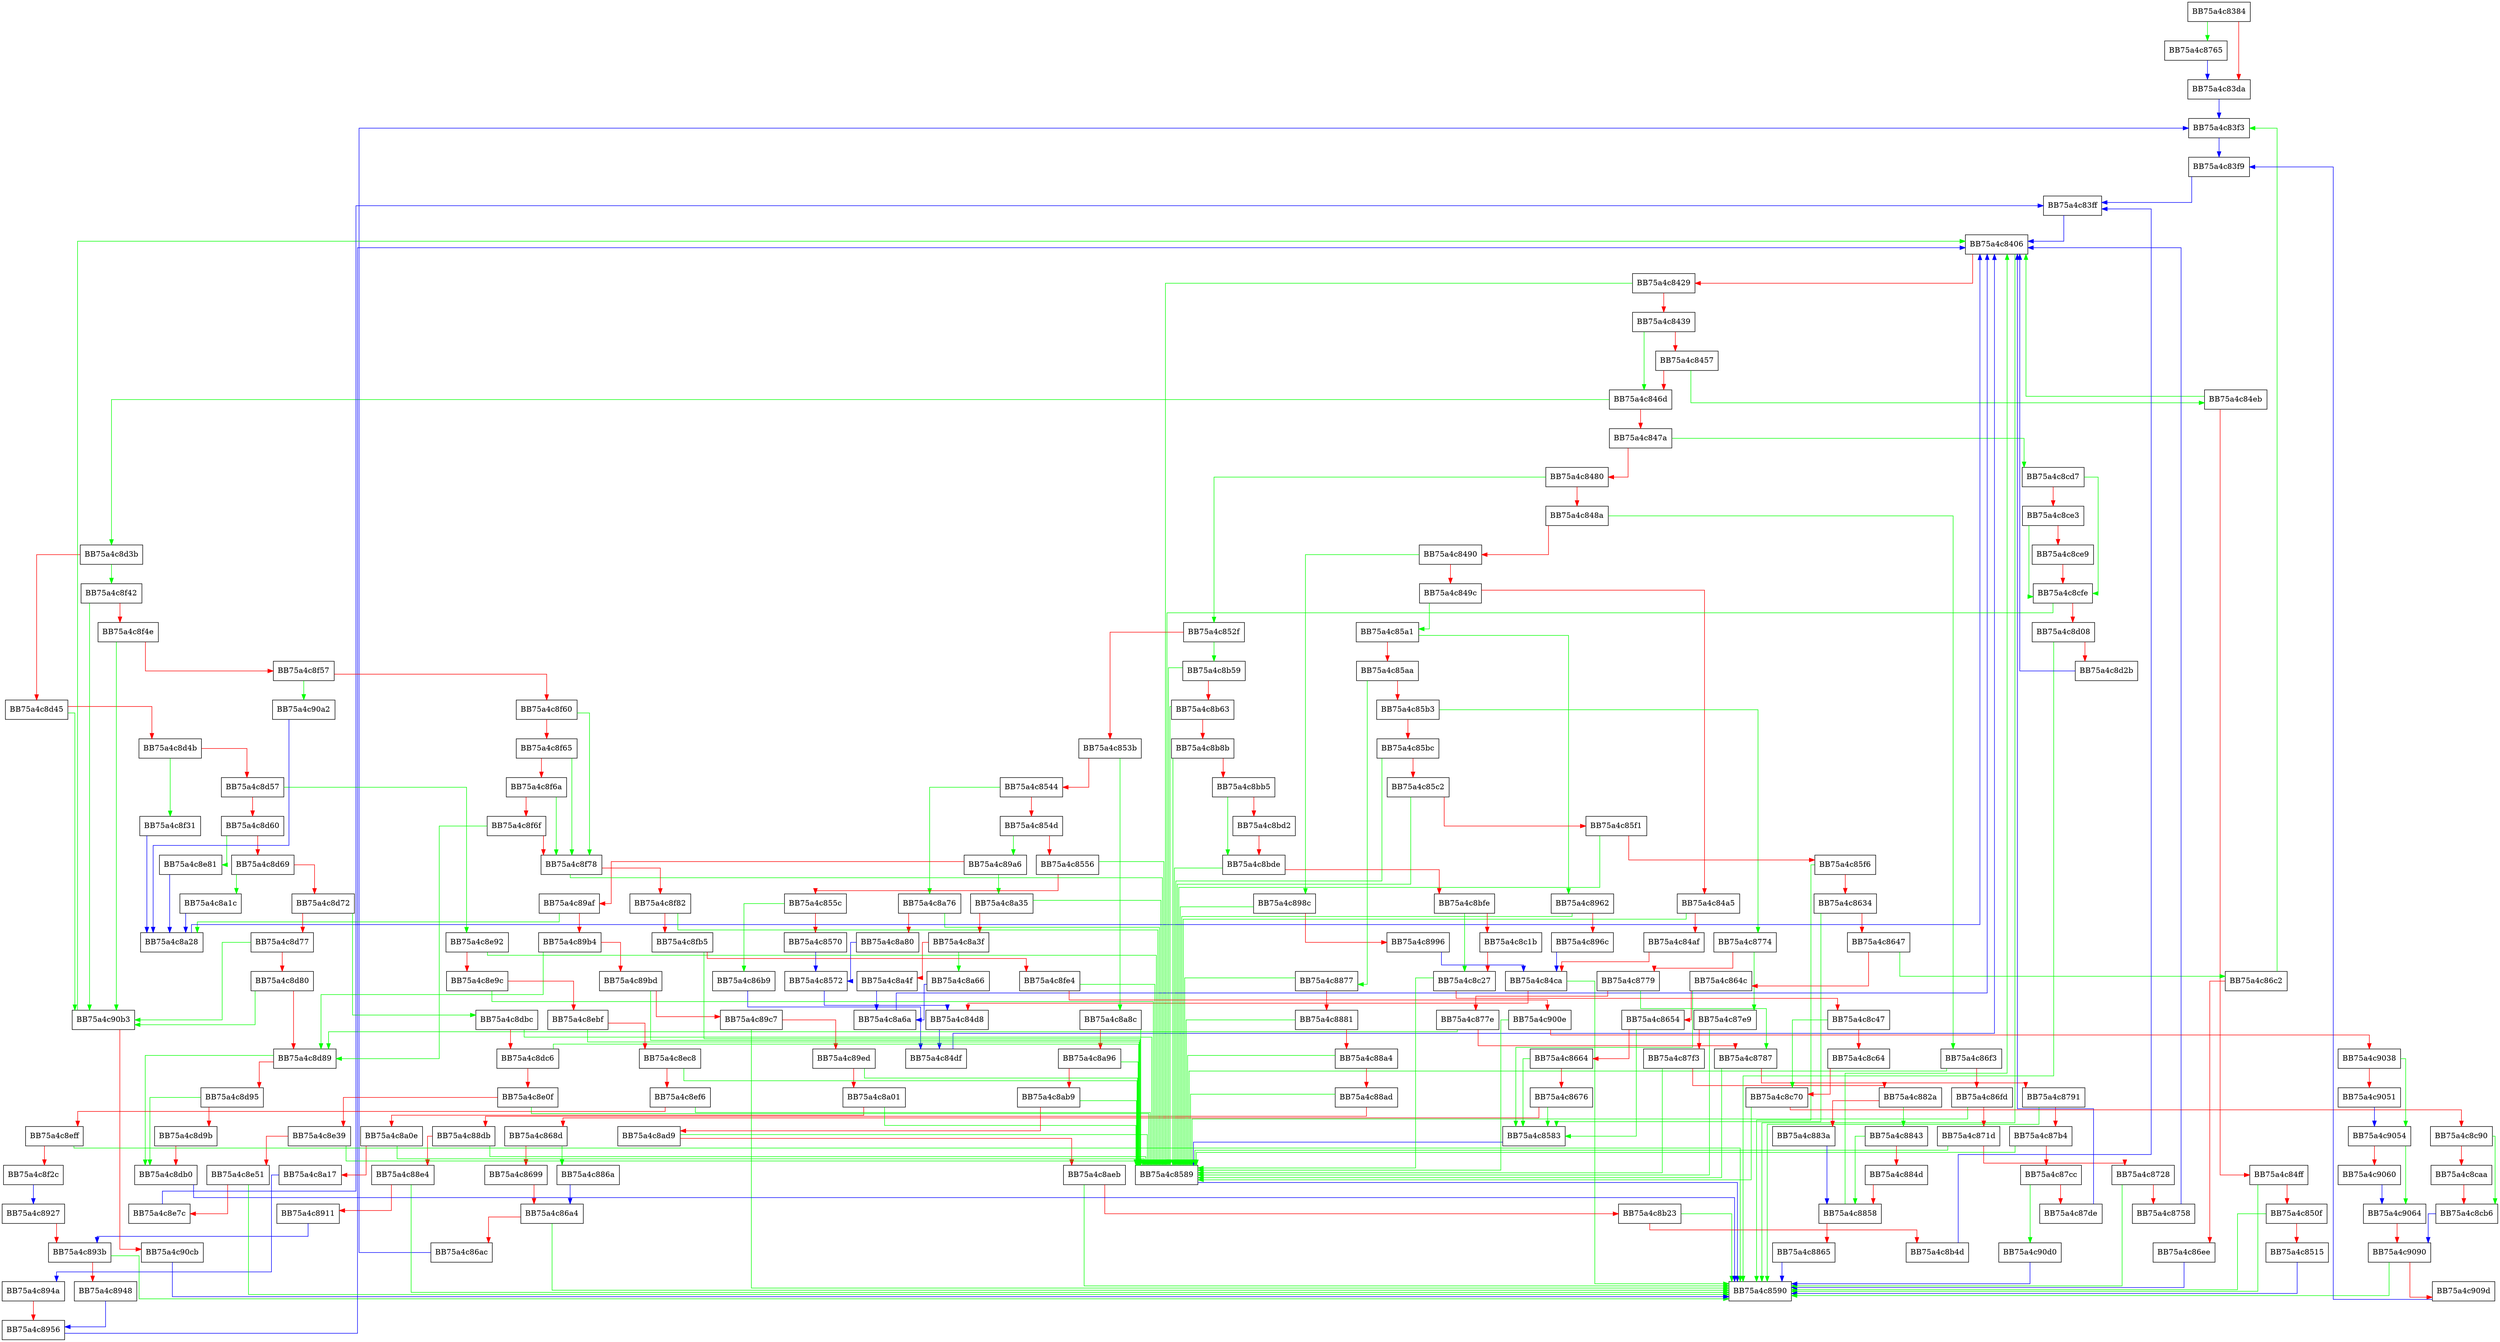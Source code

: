 digraph pInterpretBody {
  node [shape="box"];
  graph [splines=ortho];
  BB75a4c8384 -> BB75a4c8765 [color="green"];
  BB75a4c8384 -> BB75a4c83da [color="red"];
  BB75a4c83da -> BB75a4c83f3 [color="blue"];
  BB75a4c83f3 -> BB75a4c83f9 [color="blue"];
  BB75a4c83f9 -> BB75a4c83ff [color="blue"];
  BB75a4c83ff -> BB75a4c8406 [color="blue"];
  BB75a4c8406 -> BB75a4c8590 [color="green"];
  BB75a4c8406 -> BB75a4c8429 [color="red"];
  BB75a4c8429 -> BB75a4c8589 [color="green"];
  BB75a4c8429 -> BB75a4c8439 [color="red"];
  BB75a4c8439 -> BB75a4c846d [color="green"];
  BB75a4c8439 -> BB75a4c8457 [color="red"];
  BB75a4c8457 -> BB75a4c84eb [color="green"];
  BB75a4c8457 -> BB75a4c846d [color="red"];
  BB75a4c846d -> BB75a4c8d3b [color="green"];
  BB75a4c846d -> BB75a4c847a [color="red"];
  BB75a4c847a -> BB75a4c8cd7 [color="green"];
  BB75a4c847a -> BB75a4c8480 [color="red"];
  BB75a4c8480 -> BB75a4c852f [color="green"];
  BB75a4c8480 -> BB75a4c848a [color="red"];
  BB75a4c848a -> BB75a4c86f3 [color="green"];
  BB75a4c848a -> BB75a4c8490 [color="red"];
  BB75a4c8490 -> BB75a4c898c [color="green"];
  BB75a4c8490 -> BB75a4c849c [color="red"];
  BB75a4c849c -> BB75a4c85a1 [color="green"];
  BB75a4c849c -> BB75a4c84a5 [color="red"];
  BB75a4c84a5 -> BB75a4c8589 [color="green"];
  BB75a4c84a5 -> BB75a4c84af [color="red"];
  BB75a4c84af -> BB75a4c84ca [color="red"];
  BB75a4c84ca -> BB75a4c8590 [color="green"];
  BB75a4c84ca -> BB75a4c84d8 [color="red"];
  BB75a4c84d8 -> BB75a4c84df [color="blue"];
  BB75a4c84df -> BB75a4c8406 [color="blue"];
  BB75a4c84eb -> BB75a4c8406 [color="green"];
  BB75a4c84eb -> BB75a4c84ff [color="red"];
  BB75a4c84ff -> BB75a4c8590 [color="green"];
  BB75a4c84ff -> BB75a4c850f [color="red"];
  BB75a4c850f -> BB75a4c8590 [color="green"];
  BB75a4c850f -> BB75a4c8515 [color="red"];
  BB75a4c8515 -> BB75a4c8590 [color="blue"];
  BB75a4c852f -> BB75a4c8b59 [color="green"];
  BB75a4c852f -> BB75a4c853b [color="red"];
  BB75a4c853b -> BB75a4c8a8c [color="green"];
  BB75a4c853b -> BB75a4c8544 [color="red"];
  BB75a4c8544 -> BB75a4c8a76 [color="green"];
  BB75a4c8544 -> BB75a4c854d [color="red"];
  BB75a4c854d -> BB75a4c89a6 [color="green"];
  BB75a4c854d -> BB75a4c8556 [color="red"];
  BB75a4c8556 -> BB75a4c8589 [color="green"];
  BB75a4c8556 -> BB75a4c855c [color="red"];
  BB75a4c855c -> BB75a4c86b9 [color="green"];
  BB75a4c855c -> BB75a4c8570 [color="red"];
  BB75a4c8570 -> BB75a4c8572 [color="blue"];
  BB75a4c8572 -> BB75a4c84d8 [color="blue"];
  BB75a4c8583 -> BB75a4c8589 [color="blue"];
  BB75a4c8589 -> BB75a4c8590 [color="blue"];
  BB75a4c85a1 -> BB75a4c8962 [color="green"];
  BB75a4c85a1 -> BB75a4c85aa [color="red"];
  BB75a4c85aa -> BB75a4c8877 [color="green"];
  BB75a4c85aa -> BB75a4c85b3 [color="red"];
  BB75a4c85b3 -> BB75a4c8774 [color="green"];
  BB75a4c85b3 -> BB75a4c85bc [color="red"];
  BB75a4c85bc -> BB75a4c8589 [color="green"];
  BB75a4c85bc -> BB75a4c85c2 [color="red"];
  BB75a4c85c2 -> BB75a4c8589 [color="green"];
  BB75a4c85c2 -> BB75a4c85f1 [color="red"];
  BB75a4c85f1 -> BB75a4c8589 [color="green"];
  BB75a4c85f1 -> BB75a4c85f6 [color="red"];
  BB75a4c85f6 -> BB75a4c8590 [color="green"];
  BB75a4c85f6 -> BB75a4c8634 [color="red"];
  BB75a4c8634 -> BB75a4c8583 [color="green"];
  BB75a4c8634 -> BB75a4c8647 [color="red"];
  BB75a4c8647 -> BB75a4c86c2 [color="green"];
  BB75a4c8647 -> BB75a4c864c [color="red"];
  BB75a4c864c -> BB75a4c8583 [color="green"];
  BB75a4c864c -> BB75a4c8654 [color="red"];
  BB75a4c8654 -> BB75a4c8583 [color="green"];
  BB75a4c8654 -> BB75a4c8664 [color="red"];
  BB75a4c8664 -> BB75a4c8583 [color="green"];
  BB75a4c8664 -> BB75a4c8676 [color="red"];
  BB75a4c8676 -> BB75a4c8583 [color="green"];
  BB75a4c8676 -> BB75a4c868d [color="red"];
  BB75a4c868d -> BB75a4c886a [color="green"];
  BB75a4c868d -> BB75a4c8699 [color="red"];
  BB75a4c8699 -> BB75a4c86a4 [color="red"];
  BB75a4c86a4 -> BB75a4c8590 [color="green"];
  BB75a4c86a4 -> BB75a4c86ac [color="red"];
  BB75a4c86ac -> BB75a4c83f3 [color="blue"];
  BB75a4c86b9 -> BB75a4c84df [color="blue"];
  BB75a4c86c2 -> BB75a4c83f3 [color="green"];
  BB75a4c86c2 -> BB75a4c86ee [color="red"];
  BB75a4c86ee -> BB75a4c8590 [color="blue"];
  BB75a4c86f3 -> BB75a4c8589 [color="green"];
  BB75a4c86f3 -> BB75a4c86fd [color="red"];
  BB75a4c86fd -> BB75a4c8589 [color="green"];
  BB75a4c86fd -> BB75a4c871d [color="red"];
  BB75a4c871d -> BB75a4c8589 [color="green"];
  BB75a4c871d -> BB75a4c8728 [color="red"];
  BB75a4c8728 -> BB75a4c8590 [color="green"];
  BB75a4c8728 -> BB75a4c8758 [color="red"];
  BB75a4c8758 -> BB75a4c8406 [color="blue"];
  BB75a4c8765 -> BB75a4c83da [color="blue"];
  BB75a4c8774 -> BB75a4c87e9 [color="green"];
  BB75a4c8774 -> BB75a4c8779 [color="red"];
  BB75a4c8779 -> BB75a4c8787 [color="green"];
  BB75a4c8779 -> BB75a4c877e [color="red"];
  BB75a4c877e -> BB75a4c8d89 [color="green"];
  BB75a4c877e -> BB75a4c8787 [color="red"];
  BB75a4c8787 -> BB75a4c8589 [color="green"];
  BB75a4c8787 -> BB75a4c8791 [color="red"];
  BB75a4c8791 -> BB75a4c8590 [color="green"];
  BB75a4c8791 -> BB75a4c87b4 [color="red"];
  BB75a4c87b4 -> BB75a4c8589 [color="green"];
  BB75a4c87b4 -> BB75a4c87cc [color="red"];
  BB75a4c87cc -> BB75a4c90d0 [color="green"];
  BB75a4c87cc -> BB75a4c87de [color="red"];
  BB75a4c87de -> BB75a4c8406 [color="blue"];
  BB75a4c87e9 -> BB75a4c8589 [color="green"];
  BB75a4c87e9 -> BB75a4c87f3 [color="red"];
  BB75a4c87f3 -> BB75a4c8589 [color="green"];
  BB75a4c87f3 -> BB75a4c882a [color="red"];
  BB75a4c882a -> BB75a4c8843 [color="green"];
  BB75a4c882a -> BB75a4c883a [color="red"];
  BB75a4c883a -> BB75a4c8858 [color="blue"];
  BB75a4c8843 -> BB75a4c8858 [color="green"];
  BB75a4c8843 -> BB75a4c884d [color="red"];
  BB75a4c884d -> BB75a4c8858 [color="red"];
  BB75a4c8858 -> BB75a4c8406 [color="green"];
  BB75a4c8858 -> BB75a4c8865 [color="red"];
  BB75a4c8865 -> BB75a4c8590 [color="blue"];
  BB75a4c886a -> BB75a4c86a4 [color="blue"];
  BB75a4c8877 -> BB75a4c8589 [color="green"];
  BB75a4c8877 -> BB75a4c8881 [color="red"];
  BB75a4c8881 -> BB75a4c8589 [color="green"];
  BB75a4c8881 -> BB75a4c88a4 [color="red"];
  BB75a4c88a4 -> BB75a4c8589 [color="green"];
  BB75a4c88a4 -> BB75a4c88ad [color="red"];
  BB75a4c88ad -> BB75a4c8589 [color="green"];
  BB75a4c88ad -> BB75a4c88db [color="red"];
  BB75a4c88db -> BB75a4c8589 [color="green"];
  BB75a4c88db -> BB75a4c88e4 [color="red"];
  BB75a4c88e4 -> BB75a4c8590 [color="green"];
  BB75a4c88e4 -> BB75a4c8911 [color="red"];
  BB75a4c8911 -> BB75a4c893b [color="blue"];
  BB75a4c8927 -> BB75a4c893b [color="red"];
  BB75a4c893b -> BB75a4c8590 [color="green"];
  BB75a4c893b -> BB75a4c8948 [color="red"];
  BB75a4c8948 -> BB75a4c8956 [color="blue"];
  BB75a4c894a -> BB75a4c8956 [color="red"];
  BB75a4c8956 -> BB75a4c8406 [color="blue"];
  BB75a4c8962 -> BB75a4c8589 [color="green"];
  BB75a4c8962 -> BB75a4c896c [color="red"];
  BB75a4c896c -> BB75a4c84ca [color="blue"];
  BB75a4c898c -> BB75a4c8589 [color="green"];
  BB75a4c898c -> BB75a4c8996 [color="red"];
  BB75a4c8996 -> BB75a4c84ca [color="blue"];
  BB75a4c89a6 -> BB75a4c8a35 [color="green"];
  BB75a4c89a6 -> BB75a4c89af [color="red"];
  BB75a4c89af -> BB75a4c8a28 [color="green"];
  BB75a4c89af -> BB75a4c89b4 [color="red"];
  BB75a4c89b4 -> BB75a4c8d89 [color="green"];
  BB75a4c89b4 -> BB75a4c89bd [color="red"];
  BB75a4c89bd -> BB75a4c8589 [color="green"];
  BB75a4c89bd -> BB75a4c89c7 [color="red"];
  BB75a4c89c7 -> BB75a4c8590 [color="green"];
  BB75a4c89c7 -> BB75a4c89ed [color="red"];
  BB75a4c89ed -> BB75a4c8589 [color="green"];
  BB75a4c89ed -> BB75a4c8a01 [color="red"];
  BB75a4c8a01 -> BB75a4c8589 [color="green"];
  BB75a4c8a01 -> BB75a4c8a0e [color="red"];
  BB75a4c8a0e -> BB75a4c8589 [color="green"];
  BB75a4c8a0e -> BB75a4c8a17 [color="red"];
  BB75a4c8a17 -> BB75a4c894a [color="blue"];
  BB75a4c8a1c -> BB75a4c8a28 [color="blue"];
  BB75a4c8a28 -> BB75a4c8406 [color="blue"];
  BB75a4c8a35 -> BB75a4c8589 [color="green"];
  BB75a4c8a35 -> BB75a4c8a3f [color="red"];
  BB75a4c8a3f -> BB75a4c8a66 [color="green"];
  BB75a4c8a3f -> BB75a4c8a4f [color="red"];
  BB75a4c8a4f -> BB75a4c8a6a [color="blue"];
  BB75a4c8a66 -> BB75a4c8a6a [color="blue"];
  BB75a4c8a6a -> BB75a4c8406 [color="blue"];
  BB75a4c8a76 -> BB75a4c8589 [color="green"];
  BB75a4c8a76 -> BB75a4c8a80 [color="red"];
  BB75a4c8a80 -> BB75a4c8572 [color="blue"];
  BB75a4c8a8c -> BB75a4c8589 [color="green"];
  BB75a4c8a8c -> BB75a4c8a96 [color="red"];
  BB75a4c8a96 -> BB75a4c8589 [color="green"];
  BB75a4c8a96 -> BB75a4c8ab9 [color="red"];
  BB75a4c8ab9 -> BB75a4c8589 [color="green"];
  BB75a4c8ab9 -> BB75a4c8ad9 [color="red"];
  BB75a4c8ad9 -> BB75a4c8589 [color="green"];
  BB75a4c8ad9 -> BB75a4c8aeb [color="red"];
  BB75a4c8aeb -> BB75a4c8590 [color="green"];
  BB75a4c8aeb -> BB75a4c8b23 [color="red"];
  BB75a4c8b23 -> BB75a4c8590 [color="green"];
  BB75a4c8b23 -> BB75a4c8b4d [color="red"];
  BB75a4c8b4d -> BB75a4c83ff [color="blue"];
  BB75a4c8b59 -> BB75a4c8589 [color="green"];
  BB75a4c8b59 -> BB75a4c8b63 [color="red"];
  BB75a4c8b63 -> BB75a4c8589 [color="green"];
  BB75a4c8b63 -> BB75a4c8b8b [color="red"];
  BB75a4c8b8b -> BB75a4c8589 [color="green"];
  BB75a4c8b8b -> BB75a4c8bb5 [color="red"];
  BB75a4c8bb5 -> BB75a4c8bde [color="green"];
  BB75a4c8bb5 -> BB75a4c8bd2 [color="red"];
  BB75a4c8bd2 -> BB75a4c8bde [color="red"];
  BB75a4c8bde -> BB75a4c8589 [color="green"];
  BB75a4c8bde -> BB75a4c8bfe [color="red"];
  BB75a4c8bfe -> BB75a4c8c27 [color="green"];
  BB75a4c8bfe -> BB75a4c8c1b [color="red"];
  BB75a4c8c1b -> BB75a4c8c27 [color="red"];
  BB75a4c8c27 -> BB75a4c8589 [color="green"];
  BB75a4c8c27 -> BB75a4c8c47 [color="red"];
  BB75a4c8c47 -> BB75a4c8c70 [color="green"];
  BB75a4c8c47 -> BB75a4c8c64 [color="red"];
  BB75a4c8c64 -> BB75a4c8c70 [color="red"];
  BB75a4c8c70 -> BB75a4c8589 [color="green"];
  BB75a4c8c70 -> BB75a4c8c90 [color="red"];
  BB75a4c8c90 -> BB75a4c8cb6 [color="green"];
  BB75a4c8c90 -> BB75a4c8caa [color="red"];
  BB75a4c8caa -> BB75a4c8cb6 [color="red"];
  BB75a4c8cb6 -> BB75a4c9090 [color="blue"];
  BB75a4c8cd7 -> BB75a4c8cfe [color="green"];
  BB75a4c8cd7 -> BB75a4c8ce3 [color="red"];
  BB75a4c8ce3 -> BB75a4c8cfe [color="green"];
  BB75a4c8ce3 -> BB75a4c8ce9 [color="red"];
  BB75a4c8ce9 -> BB75a4c8cfe [color="red"];
  BB75a4c8cfe -> BB75a4c8589 [color="green"];
  BB75a4c8cfe -> BB75a4c8d08 [color="red"];
  BB75a4c8d08 -> BB75a4c8590 [color="green"];
  BB75a4c8d08 -> BB75a4c8d2b [color="red"];
  BB75a4c8d2b -> BB75a4c8406 [color="blue"];
  BB75a4c8d3b -> BB75a4c8f42 [color="green"];
  BB75a4c8d3b -> BB75a4c8d45 [color="red"];
  BB75a4c8d45 -> BB75a4c90b3 [color="green"];
  BB75a4c8d45 -> BB75a4c8d4b [color="red"];
  BB75a4c8d4b -> BB75a4c8f31 [color="green"];
  BB75a4c8d4b -> BB75a4c8d57 [color="red"];
  BB75a4c8d57 -> BB75a4c8e92 [color="green"];
  BB75a4c8d57 -> BB75a4c8d60 [color="red"];
  BB75a4c8d60 -> BB75a4c8e81 [color="green"];
  BB75a4c8d60 -> BB75a4c8d69 [color="red"];
  BB75a4c8d69 -> BB75a4c8a1c [color="green"];
  BB75a4c8d69 -> BB75a4c8d72 [color="red"];
  BB75a4c8d72 -> BB75a4c8dbc [color="green"];
  BB75a4c8d72 -> BB75a4c8d77 [color="red"];
  BB75a4c8d77 -> BB75a4c90b3 [color="green"];
  BB75a4c8d77 -> BB75a4c8d80 [color="red"];
  BB75a4c8d80 -> BB75a4c90b3 [color="green"];
  BB75a4c8d80 -> BB75a4c8d89 [color="red"];
  BB75a4c8d89 -> BB75a4c8db0 [color="green"];
  BB75a4c8d89 -> BB75a4c8d95 [color="red"];
  BB75a4c8d95 -> BB75a4c8db0 [color="green"];
  BB75a4c8d95 -> BB75a4c8d9b [color="red"];
  BB75a4c8d9b -> BB75a4c8db0 [color="red"];
  BB75a4c8db0 -> BB75a4c8590 [color="blue"];
  BB75a4c8dbc -> BB75a4c8589 [color="green"];
  BB75a4c8dbc -> BB75a4c8dc6 [color="red"];
  BB75a4c8dc6 -> BB75a4c8589 [color="green"];
  BB75a4c8dc6 -> BB75a4c8e0f [color="red"];
  BB75a4c8e0f -> BB75a4c8589 [color="green"];
  BB75a4c8e0f -> BB75a4c8e39 [color="red"];
  BB75a4c8e39 -> BB75a4c8589 [color="green"];
  BB75a4c8e39 -> BB75a4c8e51 [color="red"];
  BB75a4c8e51 -> BB75a4c8590 [color="green"];
  BB75a4c8e51 -> BB75a4c8e7c [color="red"];
  BB75a4c8e7c -> BB75a4c83ff [color="blue"];
  BB75a4c8e81 -> BB75a4c8a28 [color="blue"];
  BB75a4c8e92 -> BB75a4c8589 [color="green"];
  BB75a4c8e92 -> BB75a4c8e9c [color="red"];
  BB75a4c8e9c -> BB75a4c8589 [color="green"];
  BB75a4c8e9c -> BB75a4c8ebf [color="red"];
  BB75a4c8ebf -> BB75a4c8589 [color="green"];
  BB75a4c8ebf -> BB75a4c8ec8 [color="red"];
  BB75a4c8ec8 -> BB75a4c8589 [color="green"];
  BB75a4c8ec8 -> BB75a4c8ef6 [color="red"];
  BB75a4c8ef6 -> BB75a4c8589 [color="green"];
  BB75a4c8ef6 -> BB75a4c8eff [color="red"];
  BB75a4c8eff -> BB75a4c8590 [color="green"];
  BB75a4c8eff -> BB75a4c8f2c [color="red"];
  BB75a4c8f2c -> BB75a4c8927 [color="blue"];
  BB75a4c8f31 -> BB75a4c8a28 [color="blue"];
  BB75a4c8f42 -> BB75a4c90b3 [color="green"];
  BB75a4c8f42 -> BB75a4c8f4e [color="red"];
  BB75a4c8f4e -> BB75a4c90b3 [color="green"];
  BB75a4c8f4e -> BB75a4c8f57 [color="red"];
  BB75a4c8f57 -> BB75a4c90a2 [color="green"];
  BB75a4c8f57 -> BB75a4c8f60 [color="red"];
  BB75a4c8f60 -> BB75a4c8f78 [color="green"];
  BB75a4c8f60 -> BB75a4c8f65 [color="red"];
  BB75a4c8f65 -> BB75a4c8f78 [color="green"];
  BB75a4c8f65 -> BB75a4c8f6a [color="red"];
  BB75a4c8f6a -> BB75a4c8f78 [color="green"];
  BB75a4c8f6a -> BB75a4c8f6f [color="red"];
  BB75a4c8f6f -> BB75a4c8d89 [color="green"];
  BB75a4c8f6f -> BB75a4c8f78 [color="red"];
  BB75a4c8f78 -> BB75a4c8589 [color="green"];
  BB75a4c8f78 -> BB75a4c8f82 [color="red"];
  BB75a4c8f82 -> BB75a4c8589 [color="green"];
  BB75a4c8f82 -> BB75a4c8fb5 [color="red"];
  BB75a4c8fb5 -> BB75a4c8589 [color="green"];
  BB75a4c8fb5 -> BB75a4c8fe4 [color="red"];
  BB75a4c8fe4 -> BB75a4c8589 [color="green"];
  BB75a4c8fe4 -> BB75a4c900e [color="red"];
  BB75a4c900e -> BB75a4c8589 [color="green"];
  BB75a4c900e -> BB75a4c9038 [color="red"];
  BB75a4c9038 -> BB75a4c9054 [color="green"];
  BB75a4c9038 -> BB75a4c9051 [color="red"];
  BB75a4c9051 -> BB75a4c9054 [color="blue"];
  BB75a4c9054 -> BB75a4c9064 [color="green"];
  BB75a4c9054 -> BB75a4c9060 [color="red"];
  BB75a4c9060 -> BB75a4c9064 [color="blue"];
  BB75a4c9064 -> BB75a4c9090 [color="red"];
  BB75a4c9090 -> BB75a4c8590 [color="green"];
  BB75a4c9090 -> BB75a4c909d [color="red"];
  BB75a4c909d -> BB75a4c83f9 [color="blue"];
  BB75a4c90a2 -> BB75a4c8a28 [color="blue"];
  BB75a4c90b3 -> BB75a4c8406 [color="green"];
  BB75a4c90b3 -> BB75a4c90cb [color="red"];
  BB75a4c90cb -> BB75a4c8590 [color="blue"];
  BB75a4c90d0 -> BB75a4c8590 [color="blue"];
}